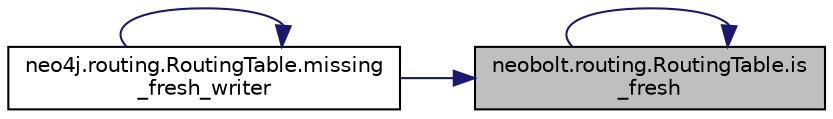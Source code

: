 digraph "neobolt.routing.RoutingTable.is_fresh"
{
 // LATEX_PDF_SIZE
  edge [fontname="Helvetica",fontsize="10",labelfontname="Helvetica",labelfontsize="10"];
  node [fontname="Helvetica",fontsize="10",shape=record];
  rankdir="RL";
  Node1 [label="neobolt.routing.RoutingTable.is\l_fresh",height=0.2,width=0.4,color="black", fillcolor="grey75", style="filled", fontcolor="black",tooltip=" "];
  Node1 -> Node1 [dir="back",color="midnightblue",fontsize="10",style="solid",fontname="Helvetica"];
  Node1 -> Node2 [dir="back",color="midnightblue",fontsize="10",style="solid",fontname="Helvetica"];
  Node2 [label="neo4j.routing.RoutingTable.missing\l_fresh_writer",height=0.2,width=0.4,color="black", fillcolor="white", style="filled",URL="$d4/d99/classneo4j_1_1routing_1_1_routing_table.html#a40aa5c0f1324f268d152d0ecf2165d41",tooltip=" "];
  Node2 -> Node2 [dir="back",color="midnightblue",fontsize="10",style="solid",fontname="Helvetica"];
}
